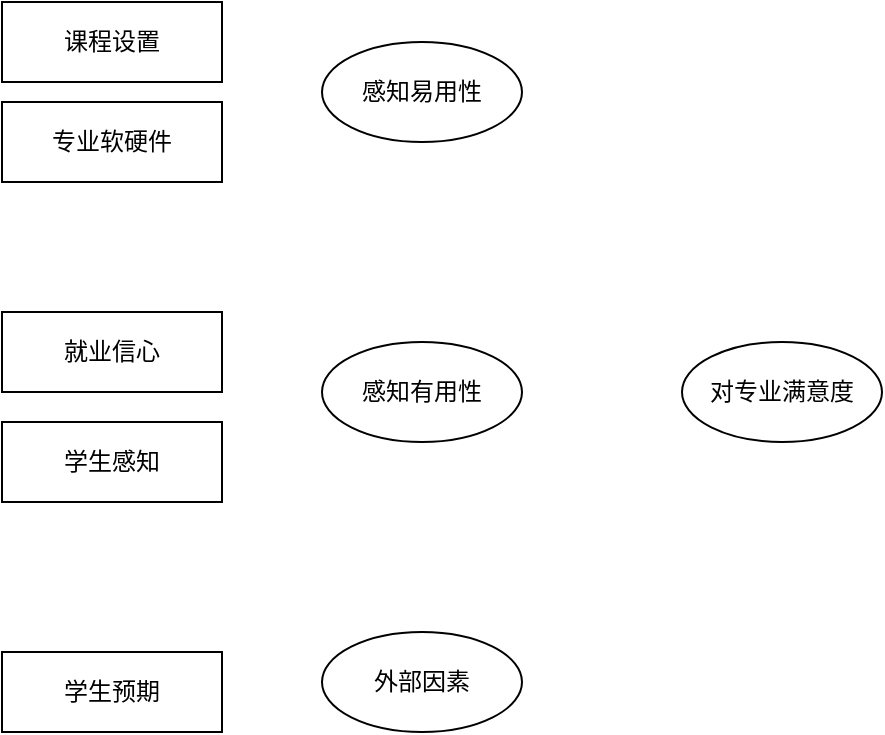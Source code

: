 <mxfile version="20.0.4" type="github">
  <diagram id="vBt3sn6HJDN9qLxEhTRC" name="Page-1">
    <mxGraphModel dx="953" dy="525" grid="1" gridSize="10" guides="1" tooltips="1" connect="1" arrows="1" fold="1" page="1" pageScale="1" pageWidth="827" pageHeight="1169" math="0" shadow="0">
      <root>
        <mxCell id="0" />
        <mxCell id="1" parent="0" />
        <mxCell id="4FVPEQLWdU8eQu1aVHbL-1" value="感知易用性" style="ellipse;whiteSpace=wrap;html=1;" vertex="1" parent="1">
          <mxGeometry x="380" y="450" width="100" height="50" as="geometry" />
        </mxCell>
        <mxCell id="4FVPEQLWdU8eQu1aVHbL-3" value="感知有用性" style="ellipse;whiteSpace=wrap;html=1;" vertex="1" parent="1">
          <mxGeometry x="380" y="600" width="100" height="50" as="geometry" />
        </mxCell>
        <mxCell id="4FVPEQLWdU8eQu1aVHbL-4" value="外部因素" style="ellipse;whiteSpace=wrap;html=1;" vertex="1" parent="1">
          <mxGeometry x="380" y="745" width="100" height="50" as="geometry" />
        </mxCell>
        <mxCell id="4FVPEQLWdU8eQu1aVHbL-5" value="对专业满意度" style="ellipse;whiteSpace=wrap;html=1;" vertex="1" parent="1">
          <mxGeometry x="560" y="600" width="100" height="50" as="geometry" />
        </mxCell>
        <mxCell id="4FVPEQLWdU8eQu1aVHbL-6" value="就业信心" style="rounded=0;whiteSpace=wrap;html=1;" vertex="1" parent="1">
          <mxGeometry x="220" y="585" width="110" height="40" as="geometry" />
        </mxCell>
        <mxCell id="4FVPEQLWdU8eQu1aVHbL-7" value="课程设置" style="rounded=0;whiteSpace=wrap;html=1;" vertex="1" parent="1">
          <mxGeometry x="220" y="430" width="110" height="40" as="geometry" />
        </mxCell>
        <mxCell id="4FVPEQLWdU8eQu1aVHbL-10" value="专业软硬件" style="rounded=0;whiteSpace=wrap;html=1;" vertex="1" parent="1">
          <mxGeometry x="220" y="480" width="110" height="40" as="geometry" />
        </mxCell>
        <mxCell id="4FVPEQLWdU8eQu1aVHbL-12" value="学生感知" style="rounded=0;whiteSpace=wrap;html=1;" vertex="1" parent="1">
          <mxGeometry x="220" y="640" width="110" height="40" as="geometry" />
        </mxCell>
        <mxCell id="4FVPEQLWdU8eQu1aVHbL-13" value="学生预期" style="rounded=0;whiteSpace=wrap;html=1;" vertex="1" parent="1">
          <mxGeometry x="220" y="755" width="110" height="40" as="geometry" />
        </mxCell>
      </root>
    </mxGraphModel>
  </diagram>
</mxfile>
